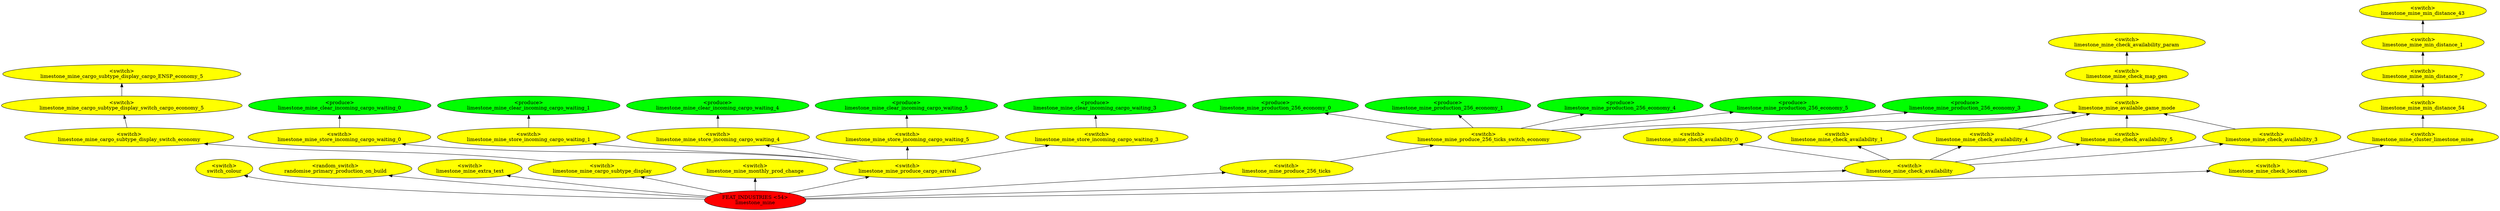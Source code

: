 digraph {
rankdir="BT"
switch_colour [fillcolor=yellow style="filled" label="<switch>\nswitch_colour"]
randomise_primary_production_on_build [fillcolor=yellow style="filled" label="<random_switch>\nrandomise_primary_production_on_build"]
limestone_mine_extra_text [fillcolor=yellow style="filled" label="<switch>\nlimestone_mine_extra_text"]
limestone_mine_cargo_subtype_display_cargo_ENSP_economy_5 [fillcolor=yellow style="filled" label="<switch>\nlimestone_mine_cargo_subtype_display_cargo_ENSP_economy_5"]
limestone_mine_cargo_subtype_display_switch_cargo_economy_5 [fillcolor=yellow style="filled" label="<switch>\nlimestone_mine_cargo_subtype_display_switch_cargo_economy_5"]
limestone_mine_cargo_subtype_display_switch_economy [fillcolor=yellow style="filled" label="<switch>\nlimestone_mine_cargo_subtype_display_switch_economy"]
limestone_mine_cargo_subtype_display [fillcolor=yellow style="filled" label="<switch>\nlimestone_mine_cargo_subtype_display"]
limestone_mine_monthly_prod_change [fillcolor=yellow style="filled" label="<switch>\nlimestone_mine_monthly_prod_change"]
limestone_mine_clear_incoming_cargo_waiting_0 [fillcolor=green style="filled" label="<produce>\nlimestone_mine_clear_incoming_cargo_waiting_0"]
limestone_mine_store_incoming_cargo_waiting_0 [fillcolor=yellow style="filled" label="<switch>\nlimestone_mine_store_incoming_cargo_waiting_0"]
limestone_mine_clear_incoming_cargo_waiting_1 [fillcolor=green style="filled" label="<produce>\nlimestone_mine_clear_incoming_cargo_waiting_1"]
limestone_mine_store_incoming_cargo_waiting_1 [fillcolor=yellow style="filled" label="<switch>\nlimestone_mine_store_incoming_cargo_waiting_1"]
limestone_mine_clear_incoming_cargo_waiting_4 [fillcolor=green style="filled" label="<produce>\nlimestone_mine_clear_incoming_cargo_waiting_4"]
limestone_mine_store_incoming_cargo_waiting_4 [fillcolor=yellow style="filled" label="<switch>\nlimestone_mine_store_incoming_cargo_waiting_4"]
limestone_mine_clear_incoming_cargo_waiting_5 [fillcolor=green style="filled" label="<produce>\nlimestone_mine_clear_incoming_cargo_waiting_5"]
limestone_mine_store_incoming_cargo_waiting_5 [fillcolor=yellow style="filled" label="<switch>\nlimestone_mine_store_incoming_cargo_waiting_5"]
limestone_mine_clear_incoming_cargo_waiting_3 [fillcolor=green style="filled" label="<produce>\nlimestone_mine_clear_incoming_cargo_waiting_3"]
limestone_mine_store_incoming_cargo_waiting_3 [fillcolor=yellow style="filled" label="<switch>\nlimestone_mine_store_incoming_cargo_waiting_3"]
limestone_mine_produce_cargo_arrival [fillcolor=yellow style="filled" label="<switch>\nlimestone_mine_produce_cargo_arrival"]
limestone_mine_production_256_economy_0 [fillcolor=green style="filled" label="<produce>\nlimestone_mine_production_256_economy_0"]
limestone_mine_production_256_economy_1 [fillcolor=green style="filled" label="<produce>\nlimestone_mine_production_256_economy_1"]
limestone_mine_production_256_economy_4 [fillcolor=green style="filled" label="<produce>\nlimestone_mine_production_256_economy_4"]
limestone_mine_production_256_economy_5 [fillcolor=green style="filled" label="<produce>\nlimestone_mine_production_256_economy_5"]
limestone_mine_production_256_economy_3 [fillcolor=green style="filled" label="<produce>\nlimestone_mine_production_256_economy_3"]
limestone_mine_produce_256_ticks_switch_economy [fillcolor=yellow style="filled" label="<switch>\nlimestone_mine_produce_256_ticks_switch_economy"]
limestone_mine_produce_256_ticks [fillcolor=yellow style="filled" label="<switch>\nlimestone_mine_produce_256_ticks"]
limestone_mine_check_availability_param [fillcolor=yellow style="filled" label="<switch>\nlimestone_mine_check_availability_param"]
limestone_mine_check_map_gen [fillcolor=yellow style="filled" label="<switch>\nlimestone_mine_check_map_gen"]
limestone_mine_available_game_mode [fillcolor=yellow style="filled" label="<switch>\nlimestone_mine_available_game_mode"]
limestone_mine_check_availability_0 [fillcolor=yellow style="filled" label="<switch>\nlimestone_mine_check_availability_0"]
limestone_mine_check_availability_1 [fillcolor=yellow style="filled" label="<switch>\nlimestone_mine_check_availability_1"]
limestone_mine_check_availability_4 [fillcolor=yellow style="filled" label="<switch>\nlimestone_mine_check_availability_4"]
limestone_mine_check_availability_5 [fillcolor=yellow style="filled" label="<switch>\nlimestone_mine_check_availability_5"]
limestone_mine_check_availability_3 [fillcolor=yellow style="filled" label="<switch>\nlimestone_mine_check_availability_3"]
limestone_mine_check_availability [fillcolor=yellow style="filled" label="<switch>\nlimestone_mine_check_availability"]
limestone_mine_min_distance_43 [fillcolor=yellow style="filled" label="<switch>\nlimestone_mine_min_distance_43"]
limestone_mine_min_distance_1 [fillcolor=yellow style="filled" label="<switch>\nlimestone_mine_min_distance_1"]
limestone_mine_min_distance_7 [fillcolor=yellow style="filled" label="<switch>\nlimestone_mine_min_distance_7"]
limestone_mine_min_distance_54 [fillcolor=yellow style="filled" label="<switch>\nlimestone_mine_min_distance_54"]
limestone_mine_cluster_limestone_mine [fillcolor=yellow style="filled" label="<switch>\nlimestone_mine_cluster_limestone_mine"]
limestone_mine_check_location [fillcolor=yellow style="filled" label="<switch>\nlimestone_mine_check_location"]
limestone_mine [fillcolor=red style="filled" label="FEAT_INDUSTRIES <54>\nlimestone_mine"]
limestone_mine_produce_cargo_arrival->limestone_mine_store_incoming_cargo_waiting_5
limestone_mine_check_availability_3->limestone_mine_available_game_mode
limestone_mine_produce_256_ticks_switch_economy->limestone_mine_production_256_economy_3
limestone_mine_check_availability_0->limestone_mine_available_game_mode
limestone_mine->limestone_mine_produce_256_ticks
limestone_mine_cargo_subtype_display_switch_cargo_economy_5->limestone_mine_cargo_subtype_display_cargo_ENSP_economy_5
limestone_mine_check_location->limestone_mine_cluster_limestone_mine
limestone_mine_available_game_mode->limestone_mine_check_map_gen
limestone_mine_produce_256_ticks_switch_economy->limestone_mine_production_256_economy_4
limestone_mine_cargo_subtype_display_switch_economy->limestone_mine_cargo_subtype_display_switch_cargo_economy_5
limestone_mine->limestone_mine_check_location
limestone_mine_store_incoming_cargo_waiting_4->limestone_mine_clear_incoming_cargo_waiting_4
limestone_mine_store_incoming_cargo_waiting_3->limestone_mine_clear_incoming_cargo_waiting_3
limestone_mine_produce_cargo_arrival->limestone_mine_store_incoming_cargo_waiting_1
limestone_mine_check_availability_5->limestone_mine_available_game_mode
limestone_mine_produce_256_ticks_switch_economy->limestone_mine_production_256_economy_1
limestone_mine_produce_256_ticks->limestone_mine_produce_256_ticks_switch_economy
limestone_mine_cluster_limestone_mine->limestone_mine_min_distance_54
limestone_mine->switch_colour
limestone_mine->limestone_mine_check_availability
limestone_mine_check_availability->limestone_mine_check_availability_3
limestone_mine_check_availability->limestone_mine_check_availability_4
limestone_mine_min_distance_7->limestone_mine_min_distance_1
limestone_mine_check_availability->limestone_mine_check_availability_5
limestone_mine->limestone_mine_produce_cargo_arrival
limestone_mine->limestone_mine_extra_text
limestone_mine_produce_cargo_arrival->limestone_mine_store_incoming_cargo_waiting_0
limestone_mine_store_incoming_cargo_waiting_5->limestone_mine_clear_incoming_cargo_waiting_5
limestone_mine->randomise_primary_production_on_build
limestone_mine_check_availability_4->limestone_mine_available_game_mode
limestone_mine_produce_cargo_arrival->limestone_mine_store_incoming_cargo_waiting_3
limestone_mine_cargo_subtype_display->limestone_mine_cargo_subtype_display_switch_economy
limestone_mine_check_map_gen->limestone_mine_check_availability_param
limestone_mine_check_availability->limestone_mine_check_availability_0
limestone_mine_produce_256_ticks_switch_economy->limestone_mine_production_256_economy_0
limestone_mine->limestone_mine_cargo_subtype_display
limestone_mine->limestone_mine_monthly_prod_change
limestone_mine_min_distance_54->limestone_mine_min_distance_7
limestone_mine_store_incoming_cargo_waiting_0->limestone_mine_clear_incoming_cargo_waiting_0
limestone_mine_check_availability->limestone_mine_check_availability_1
limestone_mine_check_availability_1->limestone_mine_available_game_mode
limestone_mine_produce_256_ticks_switch_economy->limestone_mine_production_256_economy_5
limestone_mine_min_distance_1->limestone_mine_min_distance_43
limestone_mine_store_incoming_cargo_waiting_1->limestone_mine_clear_incoming_cargo_waiting_1
limestone_mine_produce_cargo_arrival->limestone_mine_store_incoming_cargo_waiting_4
}
